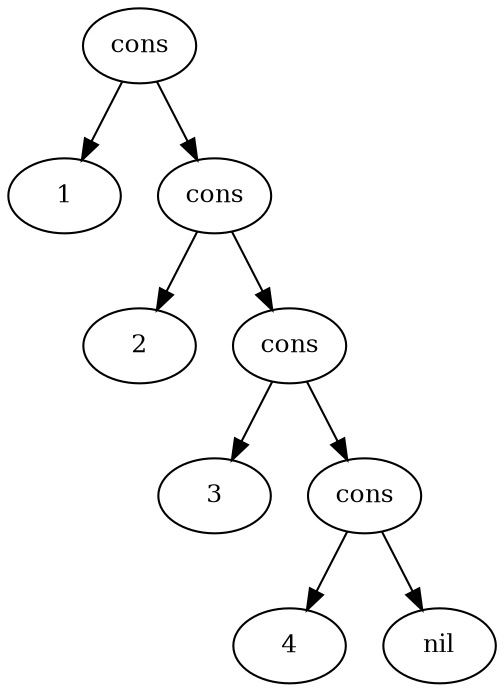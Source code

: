 digraph SExpression {
   node [shape=ellipse, fontsize=12];
   edge [fontsize=10];
   cons1u64 [label="cons"]
   atom2u64 [label="1"]
   cons3u64 [label="cons"]
   atom6u64 [label="2"]
   cons7u64 [label="cons"]
   atom14u64 [label="3"]
   cons15u64 [label="cons"]
   atom30u64 [label="4"]
   atom31u64 [label="nil"]
   cons15u64 -> atom30u64;
   cons15u64 -> atom31u64;

   cons7u64 -> atom14u64;
   cons7u64 -> cons15u64;

   cons3u64 -> atom6u64;
   cons3u64 -> cons7u64;

   cons1u64 -> atom2u64;
   cons1u64 -> cons3u64;

} 